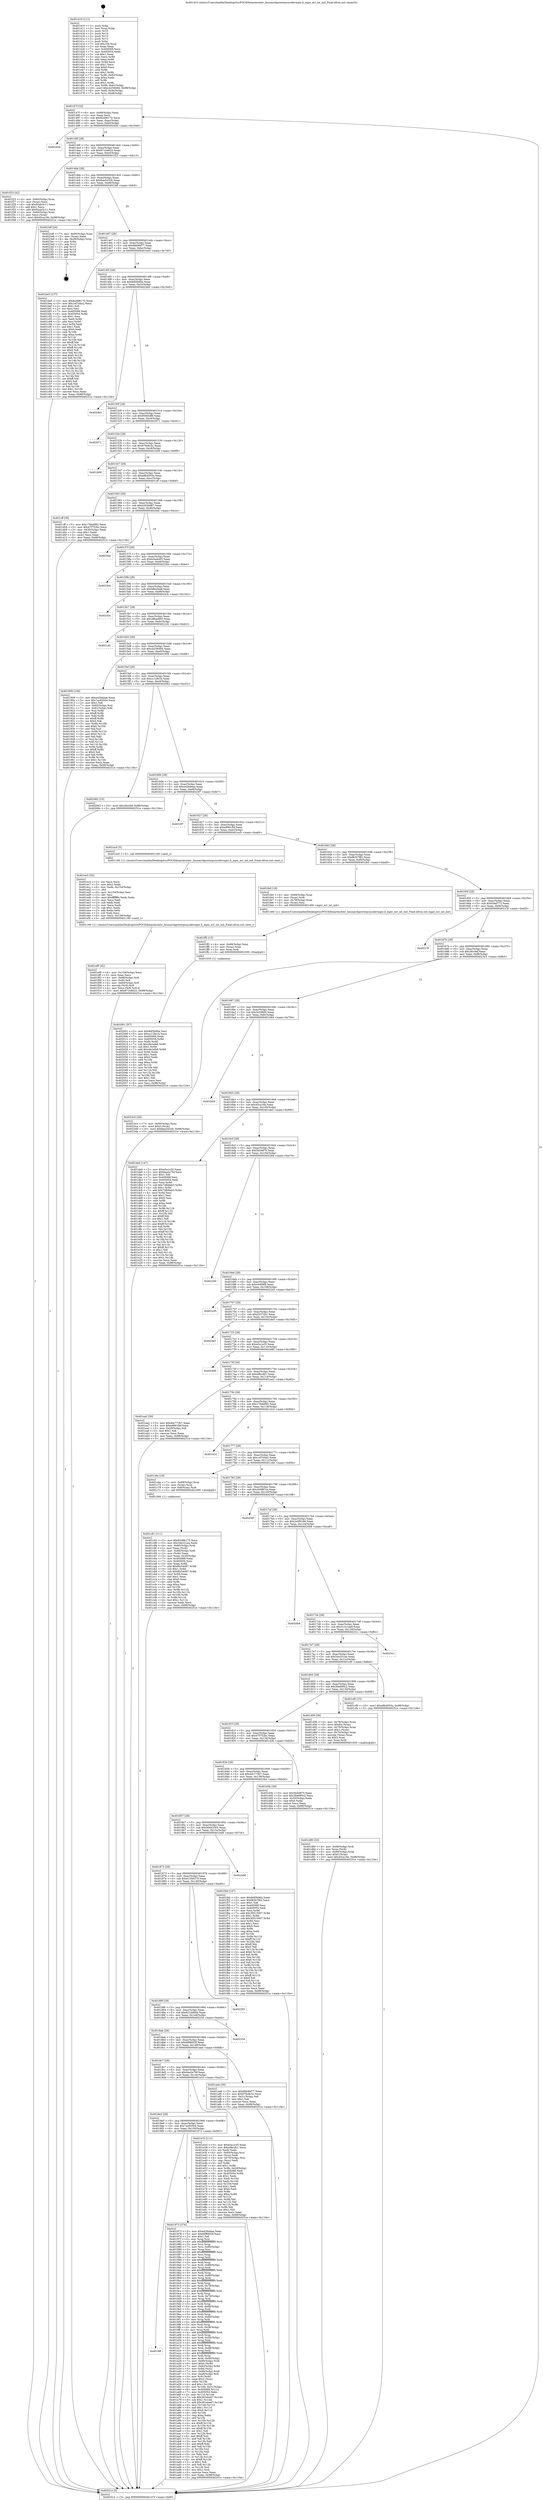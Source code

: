 digraph "0x401410" {
  label = "0x401410 (/mnt/c/Users/mathe/Desktop/tcc/POCII/binaries/extr_linuxarchpowerpcsysdevmpic.h_mpic_err_int_init_Final-ollvm.out::main(0))"
  labelloc = "t"
  node[shape=record]

  Entry [label="",width=0.3,height=0.3,shape=circle,fillcolor=black,style=filled]
  "0x40147f" [label="{
     0x40147f [32]\l
     | [instrs]\l
     &nbsp;&nbsp;0x40147f \<+6\>: mov -0x98(%rbp),%eax\l
     &nbsp;&nbsp;0x401485 \<+2\>: mov %eax,%ecx\l
     &nbsp;&nbsp;0x401487 \<+6\>: sub $0x82d96170,%ecx\l
     &nbsp;&nbsp;0x40148d \<+6\>: mov %eax,-0xac(%rbp)\l
     &nbsp;&nbsp;0x401493 \<+6\>: mov %ecx,-0xb0(%rbp)\l
     &nbsp;&nbsp;0x401499 \<+6\>: je 000000000040245d \<main+0x104d\>\l
  }"]
  "0x40245d" [label="{
     0x40245d\l
  }", style=dashed]
  "0x40149f" [label="{
     0x40149f [28]\l
     | [instrs]\l
     &nbsp;&nbsp;0x40149f \<+5\>: jmp 00000000004014a4 \<main+0x94\>\l
     &nbsp;&nbsp;0x4014a4 \<+6\>: mov -0xac(%rbp),%eax\l
     &nbsp;&nbsp;0x4014aa \<+5\>: sub $0x871b4622,%eax\l
     &nbsp;&nbsp;0x4014af \<+6\>: mov %eax,-0xb4(%rbp)\l
     &nbsp;&nbsp;0x4014b5 \<+6\>: je 0000000000401f23 \<main+0xb13\>\l
  }"]
  Exit [label="",width=0.3,height=0.3,shape=circle,fillcolor=black,style=filled,peripheries=2]
  "0x401f23" [label="{
     0x401f23 [42]\l
     | [instrs]\l
     &nbsp;&nbsp;0x401f23 \<+4\>: mov -0x60(%rbp),%rax\l
     &nbsp;&nbsp;0x401f27 \<+2\>: mov (%rax),%ecx\l
     &nbsp;&nbsp;0x401f29 \<+6\>: sub $0x92ab3c11,%ecx\l
     &nbsp;&nbsp;0x401f2f \<+3\>: add $0x1,%ecx\l
     &nbsp;&nbsp;0x401f32 \<+6\>: add $0x92ab3c11,%ecx\l
     &nbsp;&nbsp;0x401f38 \<+4\>: mov -0x60(%rbp),%rax\l
     &nbsp;&nbsp;0x401f3c \<+2\>: mov %ecx,(%rax)\l
     &nbsp;&nbsp;0x401f3e \<+10\>: movl $0x45ca18e,-0x98(%rbp)\l
     &nbsp;&nbsp;0x401f48 \<+5\>: jmp 000000000040251e \<main+0x110e\>\l
  }"]
  "0x4014bb" [label="{
     0x4014bb [28]\l
     | [instrs]\l
     &nbsp;&nbsp;0x4014bb \<+5\>: jmp 00000000004014c0 \<main+0xb0\>\l
     &nbsp;&nbsp;0x4014c0 \<+6\>: mov -0xac(%rbp),%eax\l
     &nbsp;&nbsp;0x4014c6 \<+5\>: sub $0x8aa54328,%eax\l
     &nbsp;&nbsp;0x4014cb \<+6\>: mov %eax,-0xb8(%rbp)\l
     &nbsp;&nbsp;0x4014d1 \<+6\>: je 00000000004023df \<main+0xfcf\>\l
  }"]
  "0x402001" [label="{
     0x402001 [97]\l
     | [instrs]\l
     &nbsp;&nbsp;0x402001 \<+5\>: mov $0x8df3b90a,%esi\l
     &nbsp;&nbsp;0x402006 \<+5\>: mov $0xcc12fe1b,%ecx\l
     &nbsp;&nbsp;0x40200b \<+7\>: mov 0x405068,%edx\l
     &nbsp;&nbsp;0x402012 \<+8\>: mov 0x405054,%r8d\l
     &nbsp;&nbsp;0x40201a \<+3\>: mov %edx,%r9d\l
     &nbsp;&nbsp;0x40201d \<+7\>: sub $0xcfe2afe6,%r9d\l
     &nbsp;&nbsp;0x402024 \<+4\>: sub $0x1,%r9d\l
     &nbsp;&nbsp;0x402028 \<+7\>: add $0xcfe2afe6,%r9d\l
     &nbsp;&nbsp;0x40202f \<+4\>: imul %r9d,%edx\l
     &nbsp;&nbsp;0x402033 \<+3\>: and $0x1,%edx\l
     &nbsp;&nbsp;0x402036 \<+3\>: cmp $0x0,%edx\l
     &nbsp;&nbsp;0x402039 \<+4\>: sete %r10b\l
     &nbsp;&nbsp;0x40203d \<+4\>: cmp $0xa,%r8d\l
     &nbsp;&nbsp;0x402041 \<+4\>: setl %r11b\l
     &nbsp;&nbsp;0x402045 \<+3\>: mov %r10b,%bl\l
     &nbsp;&nbsp;0x402048 \<+3\>: and %r11b,%bl\l
     &nbsp;&nbsp;0x40204b \<+3\>: xor %r11b,%r10b\l
     &nbsp;&nbsp;0x40204e \<+3\>: or %r10b,%bl\l
     &nbsp;&nbsp;0x402051 \<+3\>: test $0x1,%bl\l
     &nbsp;&nbsp;0x402054 \<+3\>: cmovne %ecx,%esi\l
     &nbsp;&nbsp;0x402057 \<+6\>: mov %esi,-0x98(%rbp)\l
     &nbsp;&nbsp;0x40205d \<+5\>: jmp 000000000040251e \<main+0x110e\>\l
  }"]
  "0x4023df" [label="{
     0x4023df [24]\l
     | [instrs]\l
     &nbsp;&nbsp;0x4023df \<+7\>: mov -0x90(%rbp),%rax\l
     &nbsp;&nbsp;0x4023e6 \<+2\>: mov (%rax),%eax\l
     &nbsp;&nbsp;0x4023e8 \<+4\>: lea -0x28(%rbp),%rsp\l
     &nbsp;&nbsp;0x4023ec \<+1\>: pop %rbx\l
     &nbsp;&nbsp;0x4023ed \<+2\>: pop %r12\l
     &nbsp;&nbsp;0x4023ef \<+2\>: pop %r13\l
     &nbsp;&nbsp;0x4023f1 \<+2\>: pop %r14\l
     &nbsp;&nbsp;0x4023f3 \<+2\>: pop %r15\l
     &nbsp;&nbsp;0x4023f5 \<+1\>: pop %rbp\l
     &nbsp;&nbsp;0x4023f6 \<+1\>: ret\l
  }"]
  "0x4014d7" [label="{
     0x4014d7 [28]\l
     | [instrs]\l
     &nbsp;&nbsp;0x4014d7 \<+5\>: jmp 00000000004014dc \<main+0xcc\>\l
     &nbsp;&nbsp;0x4014dc \<+6\>: mov -0xac(%rbp),%eax\l
     &nbsp;&nbsp;0x4014e2 \<+5\>: sub $0x8bb9bf77,%eax\l
     &nbsp;&nbsp;0x4014e7 \<+6\>: mov %eax,-0xbc(%rbp)\l
     &nbsp;&nbsp;0x4014ed \<+6\>: je 0000000000401be5 \<main+0x7d5\>\l
  }"]
  "0x401ff2" [label="{
     0x401ff2 [15]\l
     | [instrs]\l
     &nbsp;&nbsp;0x401ff2 \<+4\>: mov -0x68(%rbp),%rax\l
     &nbsp;&nbsp;0x401ff6 \<+3\>: mov (%rax),%rax\l
     &nbsp;&nbsp;0x401ff9 \<+3\>: mov %rax,%rdi\l
     &nbsp;&nbsp;0x401ffc \<+5\>: call 0000000000401030 \<free@plt\>\l
     | [calls]\l
     &nbsp;&nbsp;0x401030 \{1\} (unknown)\l
  }"]
  "0x401be5" [label="{
     0x401be5 [137]\l
     | [instrs]\l
     &nbsp;&nbsp;0x401be5 \<+5\>: mov $0x82d96170,%eax\l
     &nbsp;&nbsp;0x401bea \<+5\>: mov $0x1ef7d4a2,%ecx\l
     &nbsp;&nbsp;0x401bef \<+2\>: mov $0x1,%dl\l
     &nbsp;&nbsp;0x401bf1 \<+2\>: xor %esi,%esi\l
     &nbsp;&nbsp;0x401bf3 \<+7\>: mov 0x405068,%edi\l
     &nbsp;&nbsp;0x401bfa \<+8\>: mov 0x405054,%r8d\l
     &nbsp;&nbsp;0x401c02 \<+3\>: sub $0x1,%esi\l
     &nbsp;&nbsp;0x401c05 \<+3\>: mov %edi,%r9d\l
     &nbsp;&nbsp;0x401c08 \<+3\>: add %esi,%r9d\l
     &nbsp;&nbsp;0x401c0b \<+4\>: imul %r9d,%edi\l
     &nbsp;&nbsp;0x401c0f \<+3\>: and $0x1,%edi\l
     &nbsp;&nbsp;0x401c12 \<+3\>: cmp $0x0,%edi\l
     &nbsp;&nbsp;0x401c15 \<+4\>: sete %r10b\l
     &nbsp;&nbsp;0x401c19 \<+4\>: cmp $0xa,%r8d\l
     &nbsp;&nbsp;0x401c1d \<+4\>: setl %r11b\l
     &nbsp;&nbsp;0x401c21 \<+3\>: mov %r10b,%bl\l
     &nbsp;&nbsp;0x401c24 \<+3\>: xor $0xff,%bl\l
     &nbsp;&nbsp;0x401c27 \<+3\>: mov %r11b,%r14b\l
     &nbsp;&nbsp;0x401c2a \<+4\>: xor $0xff,%r14b\l
     &nbsp;&nbsp;0x401c2e \<+3\>: xor $0x0,%dl\l
     &nbsp;&nbsp;0x401c31 \<+3\>: mov %bl,%r15b\l
     &nbsp;&nbsp;0x401c34 \<+4\>: and $0x0,%r15b\l
     &nbsp;&nbsp;0x401c38 \<+3\>: and %dl,%r10b\l
     &nbsp;&nbsp;0x401c3b \<+3\>: mov %r14b,%r12b\l
     &nbsp;&nbsp;0x401c3e \<+4\>: and $0x0,%r12b\l
     &nbsp;&nbsp;0x401c42 \<+3\>: and %dl,%r11b\l
     &nbsp;&nbsp;0x401c45 \<+3\>: or %r10b,%r15b\l
     &nbsp;&nbsp;0x401c48 \<+3\>: or %r11b,%r12b\l
     &nbsp;&nbsp;0x401c4b \<+3\>: xor %r12b,%r15b\l
     &nbsp;&nbsp;0x401c4e \<+3\>: or %r14b,%bl\l
     &nbsp;&nbsp;0x401c51 \<+3\>: xor $0xff,%bl\l
     &nbsp;&nbsp;0x401c54 \<+3\>: or $0x0,%dl\l
     &nbsp;&nbsp;0x401c57 \<+2\>: and %dl,%bl\l
     &nbsp;&nbsp;0x401c59 \<+3\>: or %bl,%r15b\l
     &nbsp;&nbsp;0x401c5c \<+4\>: test $0x1,%r15b\l
     &nbsp;&nbsp;0x401c60 \<+3\>: cmovne %ecx,%eax\l
     &nbsp;&nbsp;0x401c63 \<+6\>: mov %eax,-0x98(%rbp)\l
     &nbsp;&nbsp;0x401c69 \<+5\>: jmp 000000000040251e \<main+0x110e\>\l
  }"]
  "0x4014f3" [label="{
     0x4014f3 [28]\l
     | [instrs]\l
     &nbsp;&nbsp;0x4014f3 \<+5\>: jmp 00000000004014f8 \<main+0xe8\>\l
     &nbsp;&nbsp;0x4014f8 \<+6\>: mov -0xac(%rbp),%eax\l
     &nbsp;&nbsp;0x4014fe \<+5\>: sub $0x8df3b90a,%eax\l
     &nbsp;&nbsp;0x401503 \<+6\>: mov %eax,-0xc0(%rbp)\l
     &nbsp;&nbsp;0x401509 \<+6\>: je 00000000004024b5 \<main+0x10a5\>\l
  }"]
  "0x401ef9" [label="{
     0x401ef9 [42]\l
     | [instrs]\l
     &nbsp;&nbsp;0x401ef9 \<+6\>: mov -0x158(%rbp),%ecx\l
     &nbsp;&nbsp;0x401eff \<+3\>: imul %eax,%ecx\l
     &nbsp;&nbsp;0x401f02 \<+4\>: mov -0x68(%rbp),%r8\l
     &nbsp;&nbsp;0x401f06 \<+3\>: mov (%r8),%r8\l
     &nbsp;&nbsp;0x401f09 \<+4\>: mov -0x60(%rbp),%r9\l
     &nbsp;&nbsp;0x401f0d \<+3\>: movslq (%r9),%r9\l
     &nbsp;&nbsp;0x401f10 \<+4\>: mov %ecx,(%r8,%r9,4)\l
     &nbsp;&nbsp;0x401f14 \<+10\>: movl $0x871b4622,-0x98(%rbp)\l
     &nbsp;&nbsp;0x401f1e \<+5\>: jmp 000000000040251e \<main+0x110e\>\l
  }"]
  "0x4024b5" [label="{
     0x4024b5\l
  }", style=dashed]
  "0x40150f" [label="{
     0x40150f [28]\l
     | [instrs]\l
     &nbsp;&nbsp;0x40150f \<+5\>: jmp 0000000000401514 \<main+0x104\>\l
     &nbsp;&nbsp;0x401514 \<+6\>: mov -0xac(%rbp),%eax\l
     &nbsp;&nbsp;0x40151a \<+5\>: sub $0x95f45df8,%eax\l
     &nbsp;&nbsp;0x40151f \<+6\>: mov %eax,-0xc4(%rbp)\l
     &nbsp;&nbsp;0x401525 \<+6\>: je 0000000000402071 \<main+0xc61\>\l
  }"]
  "0x401ec5" [label="{
     0x401ec5 [52]\l
     | [instrs]\l
     &nbsp;&nbsp;0x401ec5 \<+2\>: xor %ecx,%ecx\l
     &nbsp;&nbsp;0x401ec7 \<+5\>: mov $0x2,%edx\l
     &nbsp;&nbsp;0x401ecc \<+6\>: mov %edx,-0x154(%rbp)\l
     &nbsp;&nbsp;0x401ed2 \<+1\>: cltd\l
     &nbsp;&nbsp;0x401ed3 \<+6\>: mov -0x154(%rbp),%esi\l
     &nbsp;&nbsp;0x401ed9 \<+2\>: idiv %esi\l
     &nbsp;&nbsp;0x401edb \<+6\>: imul $0xfffffffe,%edx,%edx\l
     &nbsp;&nbsp;0x401ee1 \<+2\>: mov %ecx,%edi\l
     &nbsp;&nbsp;0x401ee3 \<+2\>: sub %edx,%edi\l
     &nbsp;&nbsp;0x401ee5 \<+2\>: mov %ecx,%edx\l
     &nbsp;&nbsp;0x401ee7 \<+3\>: sub $0x1,%edx\l
     &nbsp;&nbsp;0x401eea \<+2\>: add %edx,%edi\l
     &nbsp;&nbsp;0x401eec \<+2\>: sub %edi,%ecx\l
     &nbsp;&nbsp;0x401eee \<+6\>: mov %ecx,-0x158(%rbp)\l
     &nbsp;&nbsp;0x401ef4 \<+5\>: call 0000000000401160 \<next_i\>\l
     | [calls]\l
     &nbsp;&nbsp;0x401160 \{1\} (/mnt/c/Users/mathe/Desktop/tcc/POCII/binaries/extr_linuxarchpowerpcsysdevmpic.h_mpic_err_int_init_Final-ollvm.out::next_i)\l
  }"]
  "0x402071" [label="{
     0x402071\l
  }", style=dashed]
  "0x40152b" [label="{
     0x40152b [28]\l
     | [instrs]\l
     &nbsp;&nbsp;0x40152b \<+5\>: jmp 0000000000401530 \<main+0x120\>\l
     &nbsp;&nbsp;0x401530 \<+6\>: mov -0xac(%rbp),%eax\l
     &nbsp;&nbsp;0x401536 \<+5\>: sub $0x979c8c5c,%eax\l
     &nbsp;&nbsp;0x40153b \<+6\>: mov %eax,-0xc8(%rbp)\l
     &nbsp;&nbsp;0x401541 \<+6\>: je 0000000000401b09 \<main+0x6f9\>\l
  }"]
  "0x401d80" [label="{
     0x401d80 [32]\l
     | [instrs]\l
     &nbsp;&nbsp;0x401d80 \<+4\>: mov -0x68(%rbp),%rdi\l
     &nbsp;&nbsp;0x401d84 \<+3\>: mov %rax,(%rdi)\l
     &nbsp;&nbsp;0x401d87 \<+4\>: mov -0x60(%rbp),%rax\l
     &nbsp;&nbsp;0x401d8b \<+6\>: movl $0x0,(%rax)\l
     &nbsp;&nbsp;0x401d91 \<+10\>: movl $0x45ca18e,-0x98(%rbp)\l
     &nbsp;&nbsp;0x401d9b \<+5\>: jmp 000000000040251e \<main+0x110e\>\l
  }"]
  "0x401b09" [label="{
     0x401b09\l
  }", style=dashed]
  "0x401547" [label="{
     0x401547 [28]\l
     | [instrs]\l
     &nbsp;&nbsp;0x401547 \<+5\>: jmp 000000000040154c \<main+0x13c\>\l
     &nbsp;&nbsp;0x40154c \<+6\>: mov -0xac(%rbp),%eax\l
     &nbsp;&nbsp;0x401552 \<+5\>: sub $0xa8b4503a,%eax\l
     &nbsp;&nbsp;0x401557 \<+6\>: mov %eax,-0xcc(%rbp)\l
     &nbsp;&nbsp;0x40155d \<+6\>: je 0000000000401cff \<main+0x8ef\>\l
  }"]
  "0x401c81" [label="{
     0x401c81 [111]\l
     | [instrs]\l
     &nbsp;&nbsp;0x401c81 \<+5\>: mov $0x82d96170,%ecx\l
     &nbsp;&nbsp;0x401c86 \<+5\>: mov $0x34e331ea,%edx\l
     &nbsp;&nbsp;0x401c8b \<+4\>: mov -0x80(%rbp),%rdi\l
     &nbsp;&nbsp;0x401c8f \<+2\>: mov %eax,(%rdi)\l
     &nbsp;&nbsp;0x401c91 \<+4\>: mov -0x80(%rbp),%rdi\l
     &nbsp;&nbsp;0x401c95 \<+2\>: mov (%rdi),%eax\l
     &nbsp;&nbsp;0x401c97 \<+3\>: mov %eax,-0x30(%rbp)\l
     &nbsp;&nbsp;0x401c9a \<+7\>: mov 0x405068,%eax\l
     &nbsp;&nbsp;0x401ca1 \<+7\>: mov 0x405054,%esi\l
     &nbsp;&nbsp;0x401ca8 \<+3\>: mov %eax,%r8d\l
     &nbsp;&nbsp;0x401cab \<+7\>: add $0xf9254d97,%r8d\l
     &nbsp;&nbsp;0x401cb2 \<+4\>: sub $0x1,%r8d\l
     &nbsp;&nbsp;0x401cb6 \<+7\>: sub $0xf9254d97,%r8d\l
     &nbsp;&nbsp;0x401cbd \<+4\>: imul %r8d,%eax\l
     &nbsp;&nbsp;0x401cc1 \<+3\>: and $0x1,%eax\l
     &nbsp;&nbsp;0x401cc4 \<+3\>: cmp $0x0,%eax\l
     &nbsp;&nbsp;0x401cc7 \<+4\>: sete %r9b\l
     &nbsp;&nbsp;0x401ccb \<+3\>: cmp $0xa,%esi\l
     &nbsp;&nbsp;0x401cce \<+4\>: setl %r10b\l
     &nbsp;&nbsp;0x401cd2 \<+3\>: mov %r9b,%r11b\l
     &nbsp;&nbsp;0x401cd5 \<+3\>: and %r10b,%r11b\l
     &nbsp;&nbsp;0x401cd8 \<+3\>: xor %r10b,%r9b\l
     &nbsp;&nbsp;0x401cdb \<+3\>: or %r9b,%r11b\l
     &nbsp;&nbsp;0x401cde \<+4\>: test $0x1,%r11b\l
     &nbsp;&nbsp;0x401ce2 \<+3\>: cmovne %edx,%ecx\l
     &nbsp;&nbsp;0x401ce5 \<+6\>: mov %ecx,-0x98(%rbp)\l
     &nbsp;&nbsp;0x401ceb \<+5\>: jmp 000000000040251e \<main+0x110e\>\l
  }"]
  "0x401cff" [label="{
     0x401cff [30]\l
     | [instrs]\l
     &nbsp;&nbsp;0x401cff \<+5\>: mov $0x1784d992,%eax\l
     &nbsp;&nbsp;0x401d04 \<+5\>: mov $0x47f752bc,%ecx\l
     &nbsp;&nbsp;0x401d09 \<+3\>: mov -0x30(%rbp),%edx\l
     &nbsp;&nbsp;0x401d0c \<+3\>: cmp $0x1,%edx\l
     &nbsp;&nbsp;0x401d0f \<+3\>: cmovl %ecx,%eax\l
     &nbsp;&nbsp;0x401d12 \<+6\>: mov %eax,-0x98(%rbp)\l
     &nbsp;&nbsp;0x401d18 \<+5\>: jmp 000000000040251e \<main+0x110e\>\l
  }"]
  "0x401563" [label="{
     0x401563 [28]\l
     | [instrs]\l
     &nbsp;&nbsp;0x401563 \<+5\>: jmp 0000000000401568 \<main+0x158\>\l
     &nbsp;&nbsp;0x401568 \<+6\>: mov -0xac(%rbp),%eax\l
     &nbsp;&nbsp;0x40156e \<+5\>: sub $0xb2026d87,%eax\l
     &nbsp;&nbsp;0x401573 \<+6\>: mov %eax,-0xd0(%rbp)\l
     &nbsp;&nbsp;0x401579 \<+6\>: je 00000000004020dc \<main+0xccc\>\l
  }"]
  "0x4018ff" [label="{
     0x4018ff\l
  }", style=dashed]
  "0x4020dc" [label="{
     0x4020dc\l
  }", style=dashed]
  "0x40157f" [label="{
     0x40157f [28]\l
     | [instrs]\l
     &nbsp;&nbsp;0x40157f \<+5\>: jmp 0000000000401584 \<main+0x174\>\l
     &nbsp;&nbsp;0x401584 \<+6\>: mov -0xac(%rbp),%eax\l
     &nbsp;&nbsp;0x40158a \<+5\>: sub $0xb2eeb4f3,%eax\l
     &nbsp;&nbsp;0x40158f \<+6\>: mov %eax,-0xd4(%rbp)\l
     &nbsp;&nbsp;0x401595 \<+6\>: je 00000000004023b4 \<main+0xfa4\>\l
  }"]
  "0x401973" [label="{
     0x401973 [376]\l
     | [instrs]\l
     &nbsp;&nbsp;0x401973 \<+5\>: mov $0xe426deae,%eax\l
     &nbsp;&nbsp;0x401978 \<+5\>: mov $0x68f6603f,%ecx\l
     &nbsp;&nbsp;0x40197d \<+2\>: mov $0x1,%dl\l
     &nbsp;&nbsp;0x40197f \<+3\>: mov %rsp,%rsi\l
     &nbsp;&nbsp;0x401982 \<+4\>: add $0xfffffffffffffff0,%rsi\l
     &nbsp;&nbsp;0x401986 \<+3\>: mov %rsi,%rsp\l
     &nbsp;&nbsp;0x401989 \<+7\>: mov %rsi,-0x90(%rbp)\l
     &nbsp;&nbsp;0x401990 \<+3\>: mov %rsp,%rsi\l
     &nbsp;&nbsp;0x401993 \<+4\>: add $0xfffffffffffffff0,%rsi\l
     &nbsp;&nbsp;0x401997 \<+3\>: mov %rsi,%rsp\l
     &nbsp;&nbsp;0x40199a \<+3\>: mov %rsp,%rdi\l
     &nbsp;&nbsp;0x40199d \<+4\>: add $0xfffffffffffffff0,%rdi\l
     &nbsp;&nbsp;0x4019a1 \<+3\>: mov %rdi,%rsp\l
     &nbsp;&nbsp;0x4019a4 \<+7\>: mov %rdi,-0x88(%rbp)\l
     &nbsp;&nbsp;0x4019ab \<+3\>: mov %rsp,%rdi\l
     &nbsp;&nbsp;0x4019ae \<+4\>: add $0xfffffffffffffff0,%rdi\l
     &nbsp;&nbsp;0x4019b2 \<+3\>: mov %rdi,%rsp\l
     &nbsp;&nbsp;0x4019b5 \<+4\>: mov %rdi,-0x80(%rbp)\l
     &nbsp;&nbsp;0x4019b9 \<+3\>: mov %rsp,%rdi\l
     &nbsp;&nbsp;0x4019bc \<+4\>: add $0xfffffffffffffff0,%rdi\l
     &nbsp;&nbsp;0x4019c0 \<+3\>: mov %rdi,%rsp\l
     &nbsp;&nbsp;0x4019c3 \<+4\>: mov %rdi,-0x78(%rbp)\l
     &nbsp;&nbsp;0x4019c7 \<+3\>: mov %rsp,%rdi\l
     &nbsp;&nbsp;0x4019ca \<+4\>: add $0xfffffffffffffff0,%rdi\l
     &nbsp;&nbsp;0x4019ce \<+3\>: mov %rdi,%rsp\l
     &nbsp;&nbsp;0x4019d1 \<+4\>: mov %rdi,-0x70(%rbp)\l
     &nbsp;&nbsp;0x4019d5 \<+3\>: mov %rsp,%rdi\l
     &nbsp;&nbsp;0x4019d8 \<+4\>: add $0xfffffffffffffff0,%rdi\l
     &nbsp;&nbsp;0x4019dc \<+3\>: mov %rdi,%rsp\l
     &nbsp;&nbsp;0x4019df \<+4\>: mov %rdi,-0x68(%rbp)\l
     &nbsp;&nbsp;0x4019e3 \<+3\>: mov %rsp,%rdi\l
     &nbsp;&nbsp;0x4019e6 \<+4\>: add $0xfffffffffffffff0,%rdi\l
     &nbsp;&nbsp;0x4019ea \<+3\>: mov %rdi,%rsp\l
     &nbsp;&nbsp;0x4019ed \<+4\>: mov %rdi,-0x60(%rbp)\l
     &nbsp;&nbsp;0x4019f1 \<+3\>: mov %rsp,%rdi\l
     &nbsp;&nbsp;0x4019f4 \<+4\>: add $0xfffffffffffffff0,%rdi\l
     &nbsp;&nbsp;0x4019f8 \<+3\>: mov %rdi,%rsp\l
     &nbsp;&nbsp;0x4019fb \<+4\>: mov %rdi,-0x58(%rbp)\l
     &nbsp;&nbsp;0x4019ff \<+3\>: mov %rsp,%rdi\l
     &nbsp;&nbsp;0x401a02 \<+4\>: add $0xfffffffffffffff0,%rdi\l
     &nbsp;&nbsp;0x401a06 \<+3\>: mov %rdi,%rsp\l
     &nbsp;&nbsp;0x401a09 \<+4\>: mov %rdi,-0x50(%rbp)\l
     &nbsp;&nbsp;0x401a0d \<+3\>: mov %rsp,%rdi\l
     &nbsp;&nbsp;0x401a10 \<+4\>: add $0xfffffffffffffff0,%rdi\l
     &nbsp;&nbsp;0x401a14 \<+3\>: mov %rdi,%rsp\l
     &nbsp;&nbsp;0x401a17 \<+4\>: mov %rdi,-0x48(%rbp)\l
     &nbsp;&nbsp;0x401a1b \<+3\>: mov %rsp,%rdi\l
     &nbsp;&nbsp;0x401a1e \<+4\>: add $0xfffffffffffffff0,%rdi\l
     &nbsp;&nbsp;0x401a22 \<+3\>: mov %rdi,%rsp\l
     &nbsp;&nbsp;0x401a25 \<+4\>: mov %rdi,-0x40(%rbp)\l
     &nbsp;&nbsp;0x401a29 \<+7\>: mov -0x90(%rbp),%rdi\l
     &nbsp;&nbsp;0x401a30 \<+6\>: movl $0x0,(%rdi)\l
     &nbsp;&nbsp;0x401a36 \<+7\>: mov -0x9c(%rbp),%r8d\l
     &nbsp;&nbsp;0x401a3d \<+3\>: mov %r8d,(%rsi)\l
     &nbsp;&nbsp;0x401a40 \<+7\>: mov -0x88(%rbp),%rdi\l
     &nbsp;&nbsp;0x401a47 \<+7\>: mov -0xa8(%rbp),%r9\l
     &nbsp;&nbsp;0x401a4e \<+3\>: mov %r9,(%rdi)\l
     &nbsp;&nbsp;0x401a51 \<+3\>: cmpl $0x2,(%rsi)\l
     &nbsp;&nbsp;0x401a54 \<+4\>: setne %r10b\l
     &nbsp;&nbsp;0x401a58 \<+4\>: and $0x1,%r10b\l
     &nbsp;&nbsp;0x401a5c \<+4\>: mov %r10b,-0x31(%rbp)\l
     &nbsp;&nbsp;0x401a60 \<+8\>: mov 0x405068,%r11d\l
     &nbsp;&nbsp;0x401a68 \<+7\>: mov 0x405054,%ebx\l
     &nbsp;&nbsp;0x401a6f \<+3\>: mov %r11d,%r14d\l
     &nbsp;&nbsp;0x401a72 \<+7\>: sub $0x381ebe67,%r14d\l
     &nbsp;&nbsp;0x401a79 \<+4\>: sub $0x1,%r14d\l
     &nbsp;&nbsp;0x401a7d \<+7\>: add $0x381ebe67,%r14d\l
     &nbsp;&nbsp;0x401a84 \<+4\>: imul %r14d,%r11d\l
     &nbsp;&nbsp;0x401a88 \<+4\>: and $0x1,%r11d\l
     &nbsp;&nbsp;0x401a8c \<+4\>: cmp $0x0,%r11d\l
     &nbsp;&nbsp;0x401a90 \<+4\>: sete %r10b\l
     &nbsp;&nbsp;0x401a94 \<+3\>: cmp $0xa,%ebx\l
     &nbsp;&nbsp;0x401a97 \<+4\>: setl %r15b\l
     &nbsp;&nbsp;0x401a9b \<+3\>: mov %r10b,%r12b\l
     &nbsp;&nbsp;0x401a9e \<+4\>: xor $0xff,%r12b\l
     &nbsp;&nbsp;0x401aa2 \<+3\>: mov %r15b,%r13b\l
     &nbsp;&nbsp;0x401aa5 \<+4\>: xor $0xff,%r13b\l
     &nbsp;&nbsp;0x401aa9 \<+3\>: xor $0x1,%dl\l
     &nbsp;&nbsp;0x401aac \<+3\>: mov %r12b,%sil\l
     &nbsp;&nbsp;0x401aaf \<+4\>: and $0xff,%sil\l
     &nbsp;&nbsp;0x401ab3 \<+3\>: and %dl,%r10b\l
     &nbsp;&nbsp;0x401ab6 \<+3\>: mov %r13b,%dil\l
     &nbsp;&nbsp;0x401ab9 \<+4\>: and $0xff,%dil\l
     &nbsp;&nbsp;0x401abd \<+3\>: and %dl,%r15b\l
     &nbsp;&nbsp;0x401ac0 \<+3\>: or %r10b,%sil\l
     &nbsp;&nbsp;0x401ac3 \<+3\>: or %r15b,%dil\l
     &nbsp;&nbsp;0x401ac6 \<+3\>: xor %dil,%sil\l
     &nbsp;&nbsp;0x401ac9 \<+3\>: or %r13b,%r12b\l
     &nbsp;&nbsp;0x401acc \<+4\>: xor $0xff,%r12b\l
     &nbsp;&nbsp;0x401ad0 \<+3\>: or $0x1,%dl\l
     &nbsp;&nbsp;0x401ad3 \<+3\>: and %dl,%r12b\l
     &nbsp;&nbsp;0x401ad6 \<+3\>: or %r12b,%sil\l
     &nbsp;&nbsp;0x401ad9 \<+4\>: test $0x1,%sil\l
     &nbsp;&nbsp;0x401add \<+3\>: cmovne %ecx,%eax\l
     &nbsp;&nbsp;0x401ae0 \<+6\>: mov %eax,-0x98(%rbp)\l
     &nbsp;&nbsp;0x401ae6 \<+5\>: jmp 000000000040251e \<main+0x110e\>\l
  }"]
  "0x4023b4" [label="{
     0x4023b4\l
  }", style=dashed]
  "0x40159b" [label="{
     0x40159b [28]\l
     | [instrs]\l
     &nbsp;&nbsp;0x40159b \<+5\>: jmp 00000000004015a0 \<main+0x190\>\l
     &nbsp;&nbsp;0x4015a0 \<+6\>: mov -0xac(%rbp),%eax\l
     &nbsp;&nbsp;0x4015a6 \<+5\>: sub $0xb8ee5edf,%eax\l
     &nbsp;&nbsp;0x4015ab \<+6\>: mov %eax,-0xd8(%rbp)\l
     &nbsp;&nbsp;0x4015b1 \<+6\>: je 000000000040243c \<main+0x102c\>\l
  }"]
  "0x4018e3" [label="{
     0x4018e3 [28]\l
     | [instrs]\l
     &nbsp;&nbsp;0x4018e3 \<+5\>: jmp 00000000004018e8 \<main+0x4d8\>\l
     &nbsp;&nbsp;0x4018e8 \<+6\>: mov -0xac(%rbp),%eax\l
     &nbsp;&nbsp;0x4018ee \<+5\>: sub $0x7ac65504,%eax\l
     &nbsp;&nbsp;0x4018f3 \<+6\>: mov %eax,-0x150(%rbp)\l
     &nbsp;&nbsp;0x4018f9 \<+6\>: je 0000000000401973 \<main+0x563\>\l
  }"]
  "0x40243c" [label="{
     0x40243c\l
  }", style=dashed]
  "0x4015b7" [label="{
     0x4015b7 [28]\l
     | [instrs]\l
     &nbsp;&nbsp;0x4015b7 \<+5\>: jmp 00000000004015bc \<main+0x1ac\>\l
     &nbsp;&nbsp;0x4015bc \<+6\>: mov -0xac(%rbp),%eax\l
     &nbsp;&nbsp;0x4015c2 \<+5\>: sub $0xc86ae605,%eax\l
     &nbsp;&nbsp;0x4015c7 \<+6\>: mov %eax,-0xdc(%rbp)\l
     &nbsp;&nbsp;0x4015cd \<+6\>: je 00000000004021d2 \<main+0xdc2\>\l
  }"]
  "0x401e33" [label="{
     0x401e33 [111]\l
     | [instrs]\l
     &nbsp;&nbsp;0x401e33 \<+5\>: mov $0xe5a1e35,%eax\l
     &nbsp;&nbsp;0x401e38 \<+5\>: mov $0xe9bcdb1,%ecx\l
     &nbsp;&nbsp;0x401e3d \<+2\>: xor %edx,%edx\l
     &nbsp;&nbsp;0x401e3f \<+4\>: mov -0x60(%rbp),%rsi\l
     &nbsp;&nbsp;0x401e43 \<+2\>: mov (%rsi),%edi\l
     &nbsp;&nbsp;0x401e45 \<+4\>: mov -0x70(%rbp),%rsi\l
     &nbsp;&nbsp;0x401e49 \<+2\>: cmp (%rsi),%edi\l
     &nbsp;&nbsp;0x401e4b \<+4\>: setl %r8b\l
     &nbsp;&nbsp;0x401e4f \<+4\>: and $0x1,%r8b\l
     &nbsp;&nbsp;0x401e53 \<+4\>: mov %r8b,-0x29(%rbp)\l
     &nbsp;&nbsp;0x401e57 \<+7\>: mov 0x405068,%edi\l
     &nbsp;&nbsp;0x401e5e \<+8\>: mov 0x405054,%r9d\l
     &nbsp;&nbsp;0x401e66 \<+3\>: sub $0x1,%edx\l
     &nbsp;&nbsp;0x401e69 \<+3\>: mov %edi,%r10d\l
     &nbsp;&nbsp;0x401e6c \<+3\>: add %edx,%r10d\l
     &nbsp;&nbsp;0x401e6f \<+4\>: imul %r10d,%edi\l
     &nbsp;&nbsp;0x401e73 \<+3\>: and $0x1,%edi\l
     &nbsp;&nbsp;0x401e76 \<+3\>: cmp $0x0,%edi\l
     &nbsp;&nbsp;0x401e79 \<+4\>: sete %r8b\l
     &nbsp;&nbsp;0x401e7d \<+4\>: cmp $0xa,%r9d\l
     &nbsp;&nbsp;0x401e81 \<+4\>: setl %r11b\l
     &nbsp;&nbsp;0x401e85 \<+3\>: mov %r8b,%bl\l
     &nbsp;&nbsp;0x401e88 \<+3\>: and %r11b,%bl\l
     &nbsp;&nbsp;0x401e8b \<+3\>: xor %r11b,%r8b\l
     &nbsp;&nbsp;0x401e8e \<+3\>: or %r8b,%bl\l
     &nbsp;&nbsp;0x401e91 \<+3\>: test $0x1,%bl\l
     &nbsp;&nbsp;0x401e94 \<+3\>: cmovne %ecx,%eax\l
     &nbsp;&nbsp;0x401e97 \<+6\>: mov %eax,-0x98(%rbp)\l
     &nbsp;&nbsp;0x401e9d \<+5\>: jmp 000000000040251e \<main+0x110e\>\l
  }"]
  "0x4021d2" [label="{
     0x4021d2\l
  }", style=dashed]
  "0x4015d3" [label="{
     0x4015d3 [28]\l
     | [instrs]\l
     &nbsp;&nbsp;0x4015d3 \<+5\>: jmp 00000000004015d8 \<main+0x1c8\>\l
     &nbsp;&nbsp;0x4015d8 \<+6\>: mov -0xac(%rbp),%eax\l
     &nbsp;&nbsp;0x4015de \<+5\>: sub $0xcb256494,%eax\l
     &nbsp;&nbsp;0x4015e3 \<+6\>: mov %eax,-0xe0(%rbp)\l
     &nbsp;&nbsp;0x4015e9 \<+6\>: je 0000000000401909 \<main+0x4f9\>\l
  }"]
  "0x4018c7" [label="{
     0x4018c7 [28]\l
     | [instrs]\l
     &nbsp;&nbsp;0x4018c7 \<+5\>: jmp 00000000004018cc \<main+0x4bc\>\l
     &nbsp;&nbsp;0x4018cc \<+6\>: mov -0xac(%rbp),%eax\l
     &nbsp;&nbsp;0x4018d2 \<+5\>: sub $0x6aa2e7bf,%eax\l
     &nbsp;&nbsp;0x4018d7 \<+6\>: mov %eax,-0x14c(%rbp)\l
     &nbsp;&nbsp;0x4018dd \<+6\>: je 0000000000401e33 \<main+0xa23\>\l
  }"]
  "0x401909" [label="{
     0x401909 [106]\l
     | [instrs]\l
     &nbsp;&nbsp;0x401909 \<+5\>: mov $0xe426deae,%eax\l
     &nbsp;&nbsp;0x40190e \<+5\>: mov $0x7ac65504,%ecx\l
     &nbsp;&nbsp;0x401913 \<+2\>: mov $0x1,%dl\l
     &nbsp;&nbsp;0x401915 \<+7\>: mov -0x92(%rbp),%sil\l
     &nbsp;&nbsp;0x40191c \<+7\>: mov -0x91(%rbp),%dil\l
     &nbsp;&nbsp;0x401923 \<+3\>: mov %sil,%r8b\l
     &nbsp;&nbsp;0x401926 \<+4\>: xor $0xff,%r8b\l
     &nbsp;&nbsp;0x40192a \<+3\>: mov %dil,%r9b\l
     &nbsp;&nbsp;0x40192d \<+4\>: xor $0xff,%r9b\l
     &nbsp;&nbsp;0x401931 \<+3\>: xor $0x0,%dl\l
     &nbsp;&nbsp;0x401934 \<+3\>: mov %r8b,%r10b\l
     &nbsp;&nbsp;0x401937 \<+4\>: and $0x0,%r10b\l
     &nbsp;&nbsp;0x40193b \<+3\>: and %dl,%sil\l
     &nbsp;&nbsp;0x40193e \<+3\>: mov %r9b,%r11b\l
     &nbsp;&nbsp;0x401941 \<+4\>: and $0x0,%r11b\l
     &nbsp;&nbsp;0x401945 \<+3\>: and %dl,%dil\l
     &nbsp;&nbsp;0x401948 \<+3\>: or %sil,%r10b\l
     &nbsp;&nbsp;0x40194b \<+3\>: or %dil,%r11b\l
     &nbsp;&nbsp;0x40194e \<+3\>: xor %r11b,%r10b\l
     &nbsp;&nbsp;0x401951 \<+3\>: or %r9b,%r8b\l
     &nbsp;&nbsp;0x401954 \<+4\>: xor $0xff,%r8b\l
     &nbsp;&nbsp;0x401958 \<+3\>: or $0x0,%dl\l
     &nbsp;&nbsp;0x40195b \<+3\>: and %dl,%r8b\l
     &nbsp;&nbsp;0x40195e \<+3\>: or %r8b,%r10b\l
     &nbsp;&nbsp;0x401961 \<+4\>: test $0x1,%r10b\l
     &nbsp;&nbsp;0x401965 \<+3\>: cmovne %ecx,%eax\l
     &nbsp;&nbsp;0x401968 \<+6\>: mov %eax,-0x98(%rbp)\l
     &nbsp;&nbsp;0x40196e \<+5\>: jmp 000000000040251e \<main+0x110e\>\l
  }"]
  "0x4015ef" [label="{
     0x4015ef [28]\l
     | [instrs]\l
     &nbsp;&nbsp;0x4015ef \<+5\>: jmp 00000000004015f4 \<main+0x1e4\>\l
     &nbsp;&nbsp;0x4015f4 \<+6\>: mov -0xac(%rbp),%eax\l
     &nbsp;&nbsp;0x4015fa \<+5\>: sub $0xcc12fe1b,%eax\l
     &nbsp;&nbsp;0x4015ff \<+6\>: mov %eax,-0xe4(%rbp)\l
     &nbsp;&nbsp;0x401605 \<+6\>: je 0000000000402062 \<main+0xc52\>\l
  }"]
  "0x40251e" [label="{
     0x40251e [5]\l
     | [instrs]\l
     &nbsp;&nbsp;0x40251e \<+5\>: jmp 000000000040147f \<main+0x6f\>\l
  }"]
  "0x401410" [label="{
     0x401410 [111]\l
     | [instrs]\l
     &nbsp;&nbsp;0x401410 \<+1\>: push %rbp\l
     &nbsp;&nbsp;0x401411 \<+3\>: mov %rsp,%rbp\l
     &nbsp;&nbsp;0x401414 \<+2\>: push %r15\l
     &nbsp;&nbsp;0x401416 \<+2\>: push %r14\l
     &nbsp;&nbsp;0x401418 \<+2\>: push %r13\l
     &nbsp;&nbsp;0x40141a \<+2\>: push %r12\l
     &nbsp;&nbsp;0x40141c \<+1\>: push %rbx\l
     &nbsp;&nbsp;0x40141d \<+7\>: sub $0x158,%rsp\l
     &nbsp;&nbsp;0x401424 \<+2\>: xor %eax,%eax\l
     &nbsp;&nbsp;0x401426 \<+7\>: mov 0x405068,%ecx\l
     &nbsp;&nbsp;0x40142d \<+7\>: mov 0x405054,%edx\l
     &nbsp;&nbsp;0x401434 \<+3\>: sub $0x1,%eax\l
     &nbsp;&nbsp;0x401437 \<+3\>: mov %ecx,%r8d\l
     &nbsp;&nbsp;0x40143a \<+3\>: add %eax,%r8d\l
     &nbsp;&nbsp;0x40143d \<+4\>: imul %r8d,%ecx\l
     &nbsp;&nbsp;0x401441 \<+3\>: and $0x1,%ecx\l
     &nbsp;&nbsp;0x401444 \<+3\>: cmp $0x0,%ecx\l
     &nbsp;&nbsp;0x401447 \<+4\>: sete %r9b\l
     &nbsp;&nbsp;0x40144b \<+4\>: and $0x1,%r9b\l
     &nbsp;&nbsp;0x40144f \<+7\>: mov %r9b,-0x92(%rbp)\l
     &nbsp;&nbsp;0x401456 \<+3\>: cmp $0xa,%edx\l
     &nbsp;&nbsp;0x401459 \<+4\>: setl %r9b\l
     &nbsp;&nbsp;0x40145d \<+4\>: and $0x1,%r9b\l
     &nbsp;&nbsp;0x401461 \<+7\>: mov %r9b,-0x91(%rbp)\l
     &nbsp;&nbsp;0x401468 \<+10\>: movl $0xcb256494,-0x98(%rbp)\l
     &nbsp;&nbsp;0x401472 \<+6\>: mov %edi,-0x9c(%rbp)\l
     &nbsp;&nbsp;0x401478 \<+7\>: mov %rsi,-0xa8(%rbp)\l
  }"]
  "0x401aeb" [label="{
     0x401aeb [30]\l
     | [instrs]\l
     &nbsp;&nbsp;0x401aeb \<+5\>: mov $0x8bb9bf77,%eax\l
     &nbsp;&nbsp;0x401af0 \<+5\>: mov $0x979c8c5c,%ecx\l
     &nbsp;&nbsp;0x401af5 \<+3\>: mov -0x31(%rbp),%dl\l
     &nbsp;&nbsp;0x401af8 \<+3\>: test $0x1,%dl\l
     &nbsp;&nbsp;0x401afb \<+3\>: cmovne %ecx,%eax\l
     &nbsp;&nbsp;0x401afe \<+6\>: mov %eax,-0x98(%rbp)\l
     &nbsp;&nbsp;0x401b04 \<+5\>: jmp 000000000040251e \<main+0x110e\>\l
  }"]
  "0x402062" [label="{
     0x402062 [15]\l
     | [instrs]\l
     &nbsp;&nbsp;0x402062 \<+10\>: movl $0x28ccfef,-0x98(%rbp)\l
     &nbsp;&nbsp;0x40206c \<+5\>: jmp 000000000040251e \<main+0x110e\>\l
  }"]
  "0x40160b" [label="{
     0x40160b [28]\l
     | [instrs]\l
     &nbsp;&nbsp;0x40160b \<+5\>: jmp 0000000000401610 \<main+0x200\>\l
     &nbsp;&nbsp;0x401610 \<+6\>: mov -0xac(%rbp),%eax\l
     &nbsp;&nbsp;0x401616 \<+5\>: sub $0xe426deae,%eax\l
     &nbsp;&nbsp;0x40161b \<+6\>: mov %eax,-0xe8(%rbp)\l
     &nbsp;&nbsp;0x401621 \<+6\>: je 00000000004023f7 \<main+0xfe7\>\l
  }"]
  "0x4018ab" [label="{
     0x4018ab [28]\l
     | [instrs]\l
     &nbsp;&nbsp;0x4018ab \<+5\>: jmp 00000000004018b0 \<main+0x4a0\>\l
     &nbsp;&nbsp;0x4018b0 \<+6\>: mov -0xac(%rbp),%eax\l
     &nbsp;&nbsp;0x4018b6 \<+5\>: sub $0x68f6603f,%eax\l
     &nbsp;&nbsp;0x4018bb \<+6\>: mov %eax,-0x148(%rbp)\l
     &nbsp;&nbsp;0x4018c1 \<+6\>: je 0000000000401aeb \<main+0x6db\>\l
  }"]
  "0x4023f7" [label="{
     0x4023f7\l
  }", style=dashed]
  "0x401627" [label="{
     0x401627 [28]\l
     | [instrs]\l
     &nbsp;&nbsp;0x401627 \<+5\>: jmp 000000000040162c \<main+0x21c\>\l
     &nbsp;&nbsp;0x40162c \<+6\>: mov -0xac(%rbp),%eax\l
     &nbsp;&nbsp;0x401632 \<+5\>: sub $0xe8961fbf,%eax\l
     &nbsp;&nbsp;0x401637 \<+6\>: mov %eax,-0xec(%rbp)\l
     &nbsp;&nbsp;0x40163d \<+6\>: je 0000000000401ec0 \<main+0xab0\>\l
  }"]
  "0x402254" [label="{
     0x402254\l
  }", style=dashed]
  "0x401ec0" [label="{
     0x401ec0 [5]\l
     | [instrs]\l
     &nbsp;&nbsp;0x401ec0 \<+5\>: call 0000000000401160 \<next_i\>\l
     | [calls]\l
     &nbsp;&nbsp;0x401160 \{1\} (/mnt/c/Users/mathe/Desktop/tcc/POCII/binaries/extr_linuxarchpowerpcsysdevmpic.h_mpic_err_int_init_Final-ollvm.out::next_i)\l
  }"]
  "0x401643" [label="{
     0x401643 [28]\l
     | [instrs]\l
     &nbsp;&nbsp;0x401643 \<+5\>: jmp 0000000000401648 \<main+0x238\>\l
     &nbsp;&nbsp;0x401648 \<+6\>: mov -0xac(%rbp),%eax\l
     &nbsp;&nbsp;0x40164e \<+5\>: sub $0xf62b7f82,%eax\l
     &nbsp;&nbsp;0x401653 \<+6\>: mov %eax,-0xf0(%rbp)\l
     &nbsp;&nbsp;0x401659 \<+6\>: je 0000000000401fe0 \<main+0xbd0\>\l
  }"]
  "0x40188f" [label="{
     0x40188f [28]\l
     | [instrs]\l
     &nbsp;&nbsp;0x40188f \<+5\>: jmp 0000000000401894 \<main+0x484\>\l
     &nbsp;&nbsp;0x401894 \<+6\>: mov -0xac(%rbp),%eax\l
     &nbsp;&nbsp;0x40189a \<+5\>: sub $0x621dd0bb,%eax\l
     &nbsp;&nbsp;0x40189f \<+6\>: mov %eax,-0x144(%rbp)\l
     &nbsp;&nbsp;0x4018a5 \<+6\>: je 0000000000402254 \<main+0xe44\>\l
  }"]
  "0x401fe0" [label="{
     0x401fe0 [18]\l
     | [instrs]\l
     &nbsp;&nbsp;0x401fe0 \<+4\>: mov -0x68(%rbp),%rax\l
     &nbsp;&nbsp;0x401fe4 \<+3\>: mov (%rax),%rdi\l
     &nbsp;&nbsp;0x401fe7 \<+4\>: mov -0x78(%rbp),%rax\l
     &nbsp;&nbsp;0x401feb \<+2\>: mov (%rax),%esi\l
     &nbsp;&nbsp;0x401fed \<+5\>: call 0000000000401400 \<mpic_err_int_init\>\l
     | [calls]\l
     &nbsp;&nbsp;0x401400 \{1\} (/mnt/c/Users/mathe/Desktop/tcc/POCII/binaries/extr_linuxarchpowerpcsysdevmpic.h_mpic_err_int_init_Final-ollvm.out::mpic_err_int_init)\l
  }"]
  "0x40165f" [label="{
     0x40165f [28]\l
     | [instrs]\l
     &nbsp;&nbsp;0x40165f \<+5\>: jmp 0000000000401664 \<main+0x254\>\l
     &nbsp;&nbsp;0x401664 \<+6\>: mov -0xac(%rbp),%eax\l
     &nbsp;&nbsp;0x40166a \<+5\>: sub $0xfc6ef772,%eax\l
     &nbsp;&nbsp;0x40166f \<+6\>: mov %eax,-0xf4(%rbp)\l
     &nbsp;&nbsp;0x401675 \<+6\>: je 000000000040213f \<main+0xd2f\>\l
  }"]
  "0x402293" [label="{
     0x402293\l
  }", style=dashed]
  "0x40213f" [label="{
     0x40213f\l
  }", style=dashed]
  "0x40167b" [label="{
     0x40167b [28]\l
     | [instrs]\l
     &nbsp;&nbsp;0x40167b \<+5\>: jmp 0000000000401680 \<main+0x270\>\l
     &nbsp;&nbsp;0x401680 \<+6\>: mov -0xac(%rbp),%eax\l
     &nbsp;&nbsp;0x401686 \<+5\>: sub $0x28ccfef,%eax\l
     &nbsp;&nbsp;0x40168b \<+6\>: mov %eax,-0xf8(%rbp)\l
     &nbsp;&nbsp;0x401691 \<+6\>: je 00000000004023c3 \<main+0xfb3\>\l
  }"]
  "0x401873" [label="{
     0x401873 [28]\l
     | [instrs]\l
     &nbsp;&nbsp;0x401873 \<+5\>: jmp 0000000000401878 \<main+0x468\>\l
     &nbsp;&nbsp;0x401878 \<+6\>: mov -0xac(%rbp),%eax\l
     &nbsp;&nbsp;0x40187e \<+5\>: sub $0x61056279,%eax\l
     &nbsp;&nbsp;0x401883 \<+6\>: mov %eax,-0x140(%rbp)\l
     &nbsp;&nbsp;0x401889 \<+6\>: je 0000000000402293 \<main+0xe83\>\l
  }"]
  "0x4023c3" [label="{
     0x4023c3 [28]\l
     | [instrs]\l
     &nbsp;&nbsp;0x4023c3 \<+7\>: mov -0x90(%rbp),%rax\l
     &nbsp;&nbsp;0x4023ca \<+6\>: movl $0x0,(%rax)\l
     &nbsp;&nbsp;0x4023d0 \<+10\>: movl $0x8aa54328,-0x98(%rbp)\l
     &nbsp;&nbsp;0x4023da \<+5\>: jmp 000000000040251e \<main+0x110e\>\l
  }"]
  "0x401697" [label="{
     0x401697 [28]\l
     | [instrs]\l
     &nbsp;&nbsp;0x401697 \<+5\>: jmp 000000000040169c \<main+0x28c\>\l
     &nbsp;&nbsp;0x40169c \<+6\>: mov -0xac(%rbp),%eax\l
     &nbsp;&nbsp;0x4016a2 \<+5\>: sub $0x3e20600,%eax\l
     &nbsp;&nbsp;0x4016a7 \<+6\>: mov %eax,-0xfc(%rbp)\l
     &nbsp;&nbsp;0x4016ad \<+6\>: je 0000000000401b64 \<main+0x754\>\l
  }"]
  "0x401bd6" [label="{
     0x401bd6\l
  }", style=dashed]
  "0x401b64" [label="{
     0x401b64\l
  }", style=dashed]
  "0x4016b3" [label="{
     0x4016b3 [28]\l
     | [instrs]\l
     &nbsp;&nbsp;0x4016b3 \<+5\>: jmp 00000000004016b8 \<main+0x2a8\>\l
     &nbsp;&nbsp;0x4016b8 \<+6\>: mov -0xac(%rbp),%eax\l
     &nbsp;&nbsp;0x4016be \<+5\>: sub $0x45ca18e,%eax\l
     &nbsp;&nbsp;0x4016c3 \<+6\>: mov %eax,-0x100(%rbp)\l
     &nbsp;&nbsp;0x4016c9 \<+6\>: je 0000000000401da0 \<main+0x990\>\l
  }"]
  "0x401857" [label="{
     0x401857 [28]\l
     | [instrs]\l
     &nbsp;&nbsp;0x401857 \<+5\>: jmp 000000000040185c \<main+0x44c\>\l
     &nbsp;&nbsp;0x40185c \<+6\>: mov -0xac(%rbp),%eax\l
     &nbsp;&nbsp;0x401862 \<+5\>: sub $0x56d43303,%eax\l
     &nbsp;&nbsp;0x401867 \<+6\>: mov %eax,-0x13c(%rbp)\l
     &nbsp;&nbsp;0x40186d \<+6\>: je 0000000000401bd6 \<main+0x7c6\>\l
  }"]
  "0x401da0" [label="{
     0x401da0 [147]\l
     | [instrs]\l
     &nbsp;&nbsp;0x401da0 \<+5\>: mov $0xe5a1e35,%eax\l
     &nbsp;&nbsp;0x401da5 \<+5\>: mov $0x6aa2e7bf,%ecx\l
     &nbsp;&nbsp;0x401daa \<+2\>: mov $0x1,%dl\l
     &nbsp;&nbsp;0x401dac \<+7\>: mov 0x405068,%esi\l
     &nbsp;&nbsp;0x401db3 \<+7\>: mov 0x405054,%edi\l
     &nbsp;&nbsp;0x401dba \<+3\>: mov %esi,%r8d\l
     &nbsp;&nbsp;0x401dbd \<+7\>: sub $0x72fb8ab3,%r8d\l
     &nbsp;&nbsp;0x401dc4 \<+4\>: sub $0x1,%r8d\l
     &nbsp;&nbsp;0x401dc8 \<+7\>: add $0x72fb8ab3,%r8d\l
     &nbsp;&nbsp;0x401dcf \<+4\>: imul %r8d,%esi\l
     &nbsp;&nbsp;0x401dd3 \<+3\>: and $0x1,%esi\l
     &nbsp;&nbsp;0x401dd6 \<+3\>: cmp $0x0,%esi\l
     &nbsp;&nbsp;0x401dd9 \<+4\>: sete %r9b\l
     &nbsp;&nbsp;0x401ddd \<+3\>: cmp $0xa,%edi\l
     &nbsp;&nbsp;0x401de0 \<+4\>: setl %r10b\l
     &nbsp;&nbsp;0x401de4 \<+3\>: mov %r9b,%r11b\l
     &nbsp;&nbsp;0x401de7 \<+4\>: xor $0xff,%r11b\l
     &nbsp;&nbsp;0x401deb \<+3\>: mov %r10b,%bl\l
     &nbsp;&nbsp;0x401dee \<+3\>: xor $0xff,%bl\l
     &nbsp;&nbsp;0x401df1 \<+3\>: xor $0x1,%dl\l
     &nbsp;&nbsp;0x401df4 \<+3\>: mov %r11b,%r14b\l
     &nbsp;&nbsp;0x401df7 \<+4\>: and $0xff,%r14b\l
     &nbsp;&nbsp;0x401dfb \<+3\>: and %dl,%r9b\l
     &nbsp;&nbsp;0x401dfe \<+3\>: mov %bl,%r15b\l
     &nbsp;&nbsp;0x401e01 \<+4\>: and $0xff,%r15b\l
     &nbsp;&nbsp;0x401e05 \<+3\>: and %dl,%r10b\l
     &nbsp;&nbsp;0x401e08 \<+3\>: or %r9b,%r14b\l
     &nbsp;&nbsp;0x401e0b \<+3\>: or %r10b,%r15b\l
     &nbsp;&nbsp;0x401e0e \<+3\>: xor %r15b,%r14b\l
     &nbsp;&nbsp;0x401e11 \<+3\>: or %bl,%r11b\l
     &nbsp;&nbsp;0x401e14 \<+4\>: xor $0xff,%r11b\l
     &nbsp;&nbsp;0x401e18 \<+3\>: or $0x1,%dl\l
     &nbsp;&nbsp;0x401e1b \<+3\>: and %dl,%r11b\l
     &nbsp;&nbsp;0x401e1e \<+3\>: or %r11b,%r14b\l
     &nbsp;&nbsp;0x401e21 \<+4\>: test $0x1,%r14b\l
     &nbsp;&nbsp;0x401e25 \<+3\>: cmovne %ecx,%eax\l
     &nbsp;&nbsp;0x401e28 \<+6\>: mov %eax,-0x98(%rbp)\l
     &nbsp;&nbsp;0x401e2e \<+5\>: jmp 000000000040251e \<main+0x110e\>\l
  }"]
  "0x4016cf" [label="{
     0x4016cf [28]\l
     | [instrs]\l
     &nbsp;&nbsp;0x4016cf \<+5\>: jmp 00000000004016d4 \<main+0x2c4\>\l
     &nbsp;&nbsp;0x4016d4 \<+6\>: mov -0xac(%rbp),%eax\l
     &nbsp;&nbsp;0x4016da \<+5\>: sub $0x5b54870,%eax\l
     &nbsp;&nbsp;0x4016df \<+6\>: mov %eax,-0x104(%rbp)\l
     &nbsp;&nbsp;0x4016e5 \<+6\>: je 0000000000402284 \<main+0xe74\>\l
  }"]
  "0x401f4d" [label="{
     0x401f4d [147]\l
     | [instrs]\l
     &nbsp;&nbsp;0x401f4d \<+5\>: mov $0x8df3b90a,%eax\l
     &nbsp;&nbsp;0x401f52 \<+5\>: mov $0xf62b7f82,%ecx\l
     &nbsp;&nbsp;0x401f57 \<+2\>: mov $0x1,%dl\l
     &nbsp;&nbsp;0x401f59 \<+7\>: mov 0x405068,%esi\l
     &nbsp;&nbsp;0x401f60 \<+7\>: mov 0x405054,%edi\l
     &nbsp;&nbsp;0x401f67 \<+3\>: mov %esi,%r8d\l
     &nbsp;&nbsp;0x401f6a \<+7\>: add $0x30515007,%r8d\l
     &nbsp;&nbsp;0x401f71 \<+4\>: sub $0x1,%r8d\l
     &nbsp;&nbsp;0x401f75 \<+7\>: sub $0x30515007,%r8d\l
     &nbsp;&nbsp;0x401f7c \<+4\>: imul %r8d,%esi\l
     &nbsp;&nbsp;0x401f80 \<+3\>: and $0x1,%esi\l
     &nbsp;&nbsp;0x401f83 \<+3\>: cmp $0x0,%esi\l
     &nbsp;&nbsp;0x401f86 \<+4\>: sete %r9b\l
     &nbsp;&nbsp;0x401f8a \<+3\>: cmp $0xa,%edi\l
     &nbsp;&nbsp;0x401f8d \<+4\>: setl %r10b\l
     &nbsp;&nbsp;0x401f91 \<+3\>: mov %r9b,%r11b\l
     &nbsp;&nbsp;0x401f94 \<+4\>: xor $0xff,%r11b\l
     &nbsp;&nbsp;0x401f98 \<+3\>: mov %r10b,%bl\l
     &nbsp;&nbsp;0x401f9b \<+3\>: xor $0xff,%bl\l
     &nbsp;&nbsp;0x401f9e \<+3\>: xor $0x0,%dl\l
     &nbsp;&nbsp;0x401fa1 \<+3\>: mov %r11b,%r14b\l
     &nbsp;&nbsp;0x401fa4 \<+4\>: and $0x0,%r14b\l
     &nbsp;&nbsp;0x401fa8 \<+3\>: and %dl,%r9b\l
     &nbsp;&nbsp;0x401fab \<+3\>: mov %bl,%r15b\l
     &nbsp;&nbsp;0x401fae \<+4\>: and $0x0,%r15b\l
     &nbsp;&nbsp;0x401fb2 \<+3\>: and %dl,%r10b\l
     &nbsp;&nbsp;0x401fb5 \<+3\>: or %r9b,%r14b\l
     &nbsp;&nbsp;0x401fb8 \<+3\>: or %r10b,%r15b\l
     &nbsp;&nbsp;0x401fbb \<+3\>: xor %r15b,%r14b\l
     &nbsp;&nbsp;0x401fbe \<+3\>: or %bl,%r11b\l
     &nbsp;&nbsp;0x401fc1 \<+4\>: xor $0xff,%r11b\l
     &nbsp;&nbsp;0x401fc5 \<+3\>: or $0x0,%dl\l
     &nbsp;&nbsp;0x401fc8 \<+3\>: and %dl,%r11b\l
     &nbsp;&nbsp;0x401fcb \<+3\>: or %r11b,%r14b\l
     &nbsp;&nbsp;0x401fce \<+4\>: test $0x1,%r14b\l
     &nbsp;&nbsp;0x401fd2 \<+3\>: cmovne %ecx,%eax\l
     &nbsp;&nbsp;0x401fd5 \<+6\>: mov %eax,-0x98(%rbp)\l
     &nbsp;&nbsp;0x401fdb \<+5\>: jmp 000000000040251e \<main+0x110e\>\l
  }"]
  "0x402284" [label="{
     0x402284\l
  }", style=dashed]
  "0x4016eb" [label="{
     0x4016eb [28]\l
     | [instrs]\l
     &nbsp;&nbsp;0x4016eb \<+5\>: jmp 00000000004016f0 \<main+0x2e0\>\l
     &nbsp;&nbsp;0x4016f0 \<+6\>: mov -0xac(%rbp),%eax\l
     &nbsp;&nbsp;0x4016f6 \<+5\>: sub $0xc4409f8,%eax\l
     &nbsp;&nbsp;0x4016fb \<+6\>: mov %eax,-0x108(%rbp)\l
     &nbsp;&nbsp;0x401701 \<+6\>: je 0000000000402245 \<main+0xe35\>\l
  }"]
  "0x40183b" [label="{
     0x40183b [28]\l
     | [instrs]\l
     &nbsp;&nbsp;0x40183b \<+5\>: jmp 0000000000401840 \<main+0x430\>\l
     &nbsp;&nbsp;0x401840 \<+6\>: mov -0xac(%rbp),%eax\l
     &nbsp;&nbsp;0x401846 \<+5\>: sub $0x4dc773b7,%eax\l
     &nbsp;&nbsp;0x40184b \<+6\>: mov %eax,-0x138(%rbp)\l
     &nbsp;&nbsp;0x401851 \<+6\>: je 0000000000401f4d \<main+0xb3d\>\l
  }"]
  "0x402245" [label="{
     0x402245\l
  }", style=dashed]
  "0x401707" [label="{
     0x401707 [28]\l
     | [instrs]\l
     &nbsp;&nbsp;0x401707 \<+5\>: jmp 000000000040170c \<main+0x2fc\>\l
     &nbsp;&nbsp;0x40170c \<+6\>: mov -0xac(%rbp),%eax\l
     &nbsp;&nbsp;0x401712 \<+5\>: sub $0xd3372b1,%eax\l
     &nbsp;&nbsp;0x401717 \<+6\>: mov %eax,-0x10c(%rbp)\l
     &nbsp;&nbsp;0x40171d \<+6\>: je 00000000004024e5 \<main+0x10d5\>\l
  }"]
  "0x401d3b" [label="{
     0x401d3b [30]\l
     | [instrs]\l
     &nbsp;&nbsp;0x401d3b \<+5\>: mov $0x5b54870,%eax\l
     &nbsp;&nbsp;0x401d40 \<+5\>: mov $0x3be685c2,%ecx\l
     &nbsp;&nbsp;0x401d45 \<+3\>: mov -0x30(%rbp),%edx\l
     &nbsp;&nbsp;0x401d48 \<+3\>: cmp $0x0,%edx\l
     &nbsp;&nbsp;0x401d4b \<+3\>: cmove %ecx,%eax\l
     &nbsp;&nbsp;0x401d4e \<+6\>: mov %eax,-0x98(%rbp)\l
     &nbsp;&nbsp;0x401d54 \<+5\>: jmp 000000000040251e \<main+0x110e\>\l
  }"]
  "0x4024e5" [label="{
     0x4024e5\l
  }", style=dashed]
  "0x401723" [label="{
     0x401723 [28]\l
     | [instrs]\l
     &nbsp;&nbsp;0x401723 \<+5\>: jmp 0000000000401728 \<main+0x318\>\l
     &nbsp;&nbsp;0x401728 \<+6\>: mov -0xac(%rbp),%eax\l
     &nbsp;&nbsp;0x40172e \<+5\>: sub $0xe5a1e35,%eax\l
     &nbsp;&nbsp;0x401733 \<+6\>: mov %eax,-0x110(%rbp)\l
     &nbsp;&nbsp;0x401739 \<+6\>: je 0000000000402490 \<main+0x1080\>\l
  }"]
  "0x40181f" [label="{
     0x40181f [28]\l
     | [instrs]\l
     &nbsp;&nbsp;0x40181f \<+5\>: jmp 0000000000401824 \<main+0x414\>\l
     &nbsp;&nbsp;0x401824 \<+6\>: mov -0xac(%rbp),%eax\l
     &nbsp;&nbsp;0x40182a \<+5\>: sub $0x47f752bc,%eax\l
     &nbsp;&nbsp;0x40182f \<+6\>: mov %eax,-0x134(%rbp)\l
     &nbsp;&nbsp;0x401835 \<+6\>: je 0000000000401d3b \<main+0x92b\>\l
  }"]
  "0x402490" [label="{
     0x402490\l
  }", style=dashed]
  "0x40173f" [label="{
     0x40173f [28]\l
     | [instrs]\l
     &nbsp;&nbsp;0x40173f \<+5\>: jmp 0000000000401744 \<main+0x334\>\l
     &nbsp;&nbsp;0x401744 \<+6\>: mov -0xac(%rbp),%eax\l
     &nbsp;&nbsp;0x40174a \<+5\>: sub $0xe9bcdb1,%eax\l
     &nbsp;&nbsp;0x40174f \<+6\>: mov %eax,-0x114(%rbp)\l
     &nbsp;&nbsp;0x401755 \<+6\>: je 0000000000401ea2 \<main+0xa92\>\l
  }"]
  "0x401d59" [label="{
     0x401d59 [39]\l
     | [instrs]\l
     &nbsp;&nbsp;0x401d59 \<+4\>: mov -0x78(%rbp),%rax\l
     &nbsp;&nbsp;0x401d5d \<+6\>: movl $0x64,(%rax)\l
     &nbsp;&nbsp;0x401d63 \<+4\>: mov -0x70(%rbp),%rax\l
     &nbsp;&nbsp;0x401d67 \<+6\>: movl $0x1,(%rax)\l
     &nbsp;&nbsp;0x401d6d \<+4\>: mov -0x70(%rbp),%rax\l
     &nbsp;&nbsp;0x401d71 \<+3\>: movslq (%rax),%rax\l
     &nbsp;&nbsp;0x401d74 \<+4\>: shl $0x2,%rax\l
     &nbsp;&nbsp;0x401d78 \<+3\>: mov %rax,%rdi\l
     &nbsp;&nbsp;0x401d7b \<+5\>: call 0000000000401050 \<malloc@plt\>\l
     | [calls]\l
     &nbsp;&nbsp;0x401050 \{1\} (unknown)\l
  }"]
  "0x401ea2" [label="{
     0x401ea2 [30]\l
     | [instrs]\l
     &nbsp;&nbsp;0x401ea2 \<+5\>: mov $0x4dc773b7,%eax\l
     &nbsp;&nbsp;0x401ea7 \<+5\>: mov $0xe8961fbf,%ecx\l
     &nbsp;&nbsp;0x401eac \<+3\>: mov -0x29(%rbp),%dl\l
     &nbsp;&nbsp;0x401eaf \<+3\>: test $0x1,%dl\l
     &nbsp;&nbsp;0x401eb2 \<+3\>: cmovne %ecx,%eax\l
     &nbsp;&nbsp;0x401eb5 \<+6\>: mov %eax,-0x98(%rbp)\l
     &nbsp;&nbsp;0x401ebb \<+5\>: jmp 000000000040251e \<main+0x110e\>\l
  }"]
  "0x40175b" [label="{
     0x40175b [28]\l
     | [instrs]\l
     &nbsp;&nbsp;0x40175b \<+5\>: jmp 0000000000401760 \<main+0x350\>\l
     &nbsp;&nbsp;0x401760 \<+6\>: mov -0xac(%rbp),%eax\l
     &nbsp;&nbsp;0x401766 \<+5\>: sub $0x1784d992,%eax\l
     &nbsp;&nbsp;0x40176b \<+6\>: mov %eax,-0x118(%rbp)\l
     &nbsp;&nbsp;0x401771 \<+6\>: je 0000000000401d1d \<main+0x90d\>\l
  }"]
  "0x401803" [label="{
     0x401803 [28]\l
     | [instrs]\l
     &nbsp;&nbsp;0x401803 \<+5\>: jmp 0000000000401808 \<main+0x3f8\>\l
     &nbsp;&nbsp;0x401808 \<+6\>: mov -0xac(%rbp),%eax\l
     &nbsp;&nbsp;0x40180e \<+5\>: sub $0x3be685c2,%eax\l
     &nbsp;&nbsp;0x401813 \<+6\>: mov %eax,-0x130(%rbp)\l
     &nbsp;&nbsp;0x401819 \<+6\>: je 0000000000401d59 \<main+0x949\>\l
  }"]
  "0x401d1d" [label="{
     0x401d1d\l
  }", style=dashed]
  "0x401777" [label="{
     0x401777 [28]\l
     | [instrs]\l
     &nbsp;&nbsp;0x401777 \<+5\>: jmp 000000000040177c \<main+0x36c\>\l
     &nbsp;&nbsp;0x40177c \<+6\>: mov -0xac(%rbp),%eax\l
     &nbsp;&nbsp;0x401782 \<+5\>: sub $0x1ef7d4a2,%eax\l
     &nbsp;&nbsp;0x401787 \<+6\>: mov %eax,-0x11c(%rbp)\l
     &nbsp;&nbsp;0x40178d \<+6\>: je 0000000000401c6e \<main+0x85e\>\l
  }"]
  "0x401cf0" [label="{
     0x401cf0 [15]\l
     | [instrs]\l
     &nbsp;&nbsp;0x401cf0 \<+10\>: movl $0xa8b4503a,-0x98(%rbp)\l
     &nbsp;&nbsp;0x401cfa \<+5\>: jmp 000000000040251e \<main+0x110e\>\l
  }"]
  "0x401c6e" [label="{
     0x401c6e [19]\l
     | [instrs]\l
     &nbsp;&nbsp;0x401c6e \<+7\>: mov -0x88(%rbp),%rax\l
     &nbsp;&nbsp;0x401c75 \<+3\>: mov (%rax),%rax\l
     &nbsp;&nbsp;0x401c78 \<+4\>: mov 0x8(%rax),%rdi\l
     &nbsp;&nbsp;0x401c7c \<+5\>: call 0000000000401060 \<atoi@plt\>\l
     | [calls]\l
     &nbsp;&nbsp;0x401060 \{1\} (unknown)\l
  }"]
  "0x401793" [label="{
     0x401793 [28]\l
     | [instrs]\l
     &nbsp;&nbsp;0x401793 \<+5\>: jmp 0000000000401798 \<main+0x388\>\l
     &nbsp;&nbsp;0x401798 \<+6\>: mov -0xac(%rbp),%eax\l
     &nbsp;&nbsp;0x40179e \<+5\>: sub $0x264f87ca,%eax\l
     &nbsp;&nbsp;0x4017a3 \<+6\>: mov %eax,-0x120(%rbp)\l
     &nbsp;&nbsp;0x4017a9 \<+6\>: je 000000000040250f \<main+0x10ff\>\l
  }"]
  "0x4017e7" [label="{
     0x4017e7 [28]\l
     | [instrs]\l
     &nbsp;&nbsp;0x4017e7 \<+5\>: jmp 00000000004017ec \<main+0x3dc\>\l
     &nbsp;&nbsp;0x4017ec \<+6\>: mov -0xac(%rbp),%eax\l
     &nbsp;&nbsp;0x4017f2 \<+5\>: sub $0x34e331ea,%eax\l
     &nbsp;&nbsp;0x4017f7 \<+6\>: mov %eax,-0x12c(%rbp)\l
     &nbsp;&nbsp;0x4017fd \<+6\>: je 0000000000401cf0 \<main+0x8e0\>\l
  }"]
  "0x40250f" [label="{
     0x40250f\l
  }", style=dashed]
  "0x4017af" [label="{
     0x4017af [28]\l
     | [instrs]\l
     &nbsp;&nbsp;0x4017af \<+5\>: jmp 00000000004017b4 \<main+0x3a4\>\l
     &nbsp;&nbsp;0x4017b4 \<+6\>: mov -0xac(%rbp),%eax\l
     &nbsp;&nbsp;0x4017ba \<+5\>: sub $0x2e5f5166,%eax\l
     &nbsp;&nbsp;0x4017bf \<+6\>: mov %eax,-0x124(%rbp)\l
     &nbsp;&nbsp;0x4017c5 \<+6\>: je 00000000004020b8 \<main+0xca8\>\l
  }"]
  "0x40231c" [label="{
     0x40231c\l
  }", style=dashed]
  "0x4020b8" [label="{
     0x4020b8\l
  }", style=dashed]
  "0x4017cb" [label="{
     0x4017cb [28]\l
     | [instrs]\l
     &nbsp;&nbsp;0x4017cb \<+5\>: jmp 00000000004017d0 \<main+0x3c0\>\l
     &nbsp;&nbsp;0x4017d0 \<+6\>: mov -0xac(%rbp),%eax\l
     &nbsp;&nbsp;0x4017d6 \<+5\>: sub $0x312c1ee9,%eax\l
     &nbsp;&nbsp;0x4017db \<+6\>: mov %eax,-0x128(%rbp)\l
     &nbsp;&nbsp;0x4017e1 \<+6\>: je 000000000040231c \<main+0xf0c\>\l
  }"]
  Entry -> "0x401410" [label=" 1"]
  "0x40147f" -> "0x40245d" [label=" 0"]
  "0x40147f" -> "0x40149f" [label=" 22"]
  "0x4023df" -> Exit [label=" 1"]
  "0x40149f" -> "0x401f23" [label=" 1"]
  "0x40149f" -> "0x4014bb" [label=" 21"]
  "0x4023c3" -> "0x40251e" [label=" 1"]
  "0x4014bb" -> "0x4023df" [label=" 1"]
  "0x4014bb" -> "0x4014d7" [label=" 20"]
  "0x402062" -> "0x40251e" [label=" 1"]
  "0x4014d7" -> "0x401be5" [label=" 1"]
  "0x4014d7" -> "0x4014f3" [label=" 19"]
  "0x402001" -> "0x40251e" [label=" 1"]
  "0x4014f3" -> "0x4024b5" [label=" 0"]
  "0x4014f3" -> "0x40150f" [label=" 19"]
  "0x401ff2" -> "0x402001" [label=" 1"]
  "0x40150f" -> "0x402071" [label=" 0"]
  "0x40150f" -> "0x40152b" [label=" 19"]
  "0x401fe0" -> "0x401ff2" [label=" 1"]
  "0x40152b" -> "0x401b09" [label=" 0"]
  "0x40152b" -> "0x401547" [label=" 19"]
  "0x401f4d" -> "0x40251e" [label=" 1"]
  "0x401547" -> "0x401cff" [label=" 1"]
  "0x401547" -> "0x401563" [label=" 18"]
  "0x401f23" -> "0x40251e" [label=" 1"]
  "0x401563" -> "0x4020dc" [label=" 0"]
  "0x401563" -> "0x40157f" [label=" 18"]
  "0x401ec5" -> "0x401ef9" [label=" 1"]
  "0x40157f" -> "0x4023b4" [label=" 0"]
  "0x40157f" -> "0x40159b" [label=" 18"]
  "0x401ec0" -> "0x401ec5" [label=" 1"]
  "0x40159b" -> "0x40243c" [label=" 0"]
  "0x40159b" -> "0x4015b7" [label=" 18"]
  "0x401e33" -> "0x40251e" [label=" 2"]
  "0x4015b7" -> "0x4021d2" [label=" 0"]
  "0x4015b7" -> "0x4015d3" [label=" 18"]
  "0x401da0" -> "0x40251e" [label=" 2"]
  "0x4015d3" -> "0x401909" [label=" 1"]
  "0x4015d3" -> "0x4015ef" [label=" 17"]
  "0x401909" -> "0x40251e" [label=" 1"]
  "0x401410" -> "0x40147f" [label=" 1"]
  "0x40251e" -> "0x40147f" [label=" 21"]
  "0x401d59" -> "0x401d80" [label=" 1"]
  "0x4015ef" -> "0x402062" [label=" 1"]
  "0x4015ef" -> "0x40160b" [label=" 16"]
  "0x401d3b" -> "0x40251e" [label=" 1"]
  "0x40160b" -> "0x4023f7" [label=" 0"]
  "0x40160b" -> "0x401627" [label=" 16"]
  "0x401cf0" -> "0x40251e" [label=" 1"]
  "0x401627" -> "0x401ec0" [label=" 1"]
  "0x401627" -> "0x401643" [label=" 15"]
  "0x401c81" -> "0x40251e" [label=" 1"]
  "0x401643" -> "0x401fe0" [label=" 1"]
  "0x401643" -> "0x40165f" [label=" 14"]
  "0x401be5" -> "0x40251e" [label=" 1"]
  "0x40165f" -> "0x40213f" [label=" 0"]
  "0x40165f" -> "0x40167b" [label=" 14"]
  "0x401aeb" -> "0x40251e" [label=" 1"]
  "0x40167b" -> "0x4023c3" [label=" 1"]
  "0x40167b" -> "0x401697" [label=" 13"]
  "0x401ef9" -> "0x40251e" [label=" 1"]
  "0x401697" -> "0x401b64" [label=" 0"]
  "0x401697" -> "0x4016b3" [label=" 13"]
  "0x4018e3" -> "0x4018ff" [label=" 0"]
  "0x4016b3" -> "0x401da0" [label=" 2"]
  "0x4016b3" -> "0x4016cf" [label=" 11"]
  "0x401ea2" -> "0x40251e" [label=" 2"]
  "0x4016cf" -> "0x402284" [label=" 0"]
  "0x4016cf" -> "0x4016eb" [label=" 11"]
  "0x4018c7" -> "0x4018e3" [label=" 1"]
  "0x4016eb" -> "0x402245" [label=" 0"]
  "0x4016eb" -> "0x401707" [label=" 11"]
  "0x401d80" -> "0x40251e" [label=" 1"]
  "0x401707" -> "0x4024e5" [label=" 0"]
  "0x401707" -> "0x401723" [label=" 11"]
  "0x4018ab" -> "0x4018c7" [label=" 3"]
  "0x401723" -> "0x402490" [label=" 0"]
  "0x401723" -> "0x40173f" [label=" 11"]
  "0x401cff" -> "0x40251e" [label=" 1"]
  "0x40173f" -> "0x401ea2" [label=" 2"]
  "0x40173f" -> "0x40175b" [label=" 9"]
  "0x40188f" -> "0x4018ab" [label=" 4"]
  "0x40175b" -> "0x401d1d" [label=" 0"]
  "0x40175b" -> "0x401777" [label=" 9"]
  "0x401c6e" -> "0x401c81" [label=" 1"]
  "0x401777" -> "0x401c6e" [label=" 1"]
  "0x401777" -> "0x401793" [label=" 8"]
  "0x401873" -> "0x40188f" [label=" 4"]
  "0x401793" -> "0x40250f" [label=" 0"]
  "0x401793" -> "0x4017af" [label=" 8"]
  "0x401973" -> "0x40251e" [label=" 1"]
  "0x4017af" -> "0x4020b8" [label=" 0"]
  "0x4017af" -> "0x4017cb" [label=" 8"]
  "0x401857" -> "0x401873" [label=" 4"]
  "0x4017cb" -> "0x40231c" [label=" 0"]
  "0x4017cb" -> "0x4017e7" [label=" 8"]
  "0x401873" -> "0x402293" [label=" 0"]
  "0x4017e7" -> "0x401cf0" [label=" 1"]
  "0x4017e7" -> "0x401803" [label=" 7"]
  "0x40188f" -> "0x402254" [label=" 0"]
  "0x401803" -> "0x401d59" [label=" 1"]
  "0x401803" -> "0x40181f" [label=" 6"]
  "0x4018ab" -> "0x401aeb" [label=" 1"]
  "0x40181f" -> "0x401d3b" [label=" 1"]
  "0x40181f" -> "0x40183b" [label=" 5"]
  "0x4018c7" -> "0x401e33" [label=" 2"]
  "0x40183b" -> "0x401f4d" [label=" 1"]
  "0x40183b" -> "0x401857" [label=" 4"]
  "0x4018e3" -> "0x401973" [label=" 1"]
  "0x401857" -> "0x401bd6" [label=" 0"]
}
